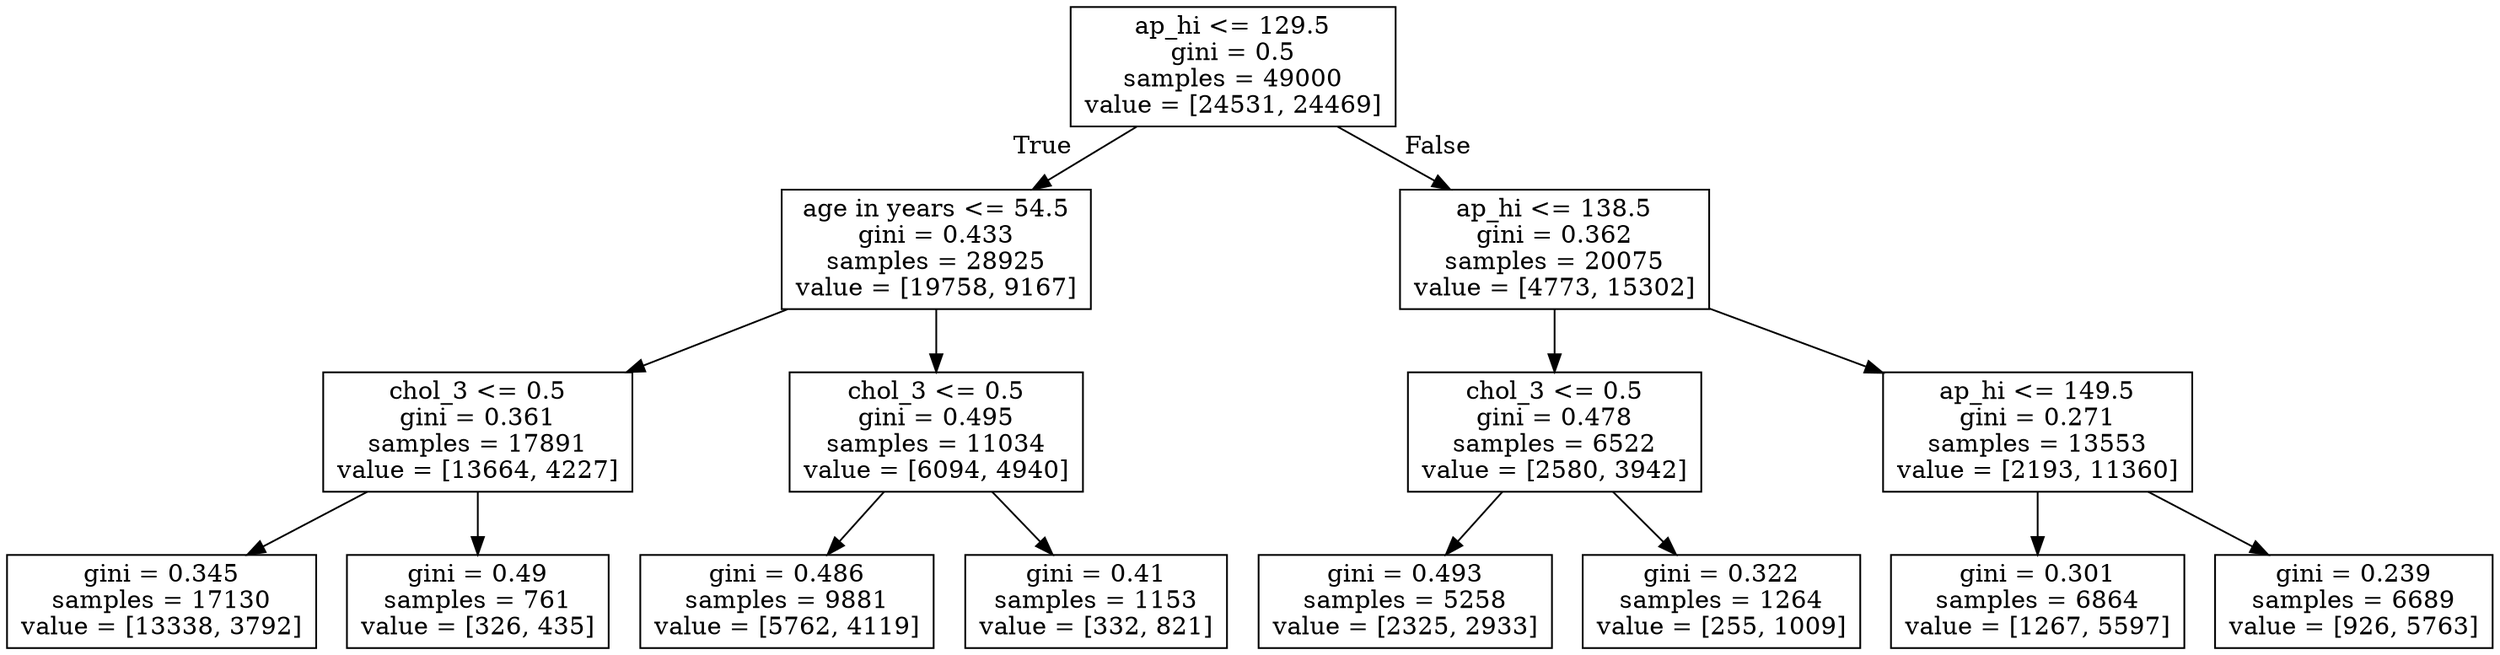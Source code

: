 digraph Tree {
node [shape=box] ;
0 [label="ap_hi <= 129.5\ngini = 0.5\nsamples = 49000\nvalue = [24531, 24469]"] ;
1 [label="age in years <= 54.5\ngini = 0.433\nsamples = 28925\nvalue = [19758, 9167]"] ;
0 -> 1 [labeldistance=2.5, labelangle=45, headlabel="True"] ;
2 [label="chol_3 <= 0.5\ngini = 0.361\nsamples = 17891\nvalue = [13664, 4227]"] ;
1 -> 2 ;
3 [label="gini = 0.345\nsamples = 17130\nvalue = [13338, 3792]"] ;
2 -> 3 ;
4 [label="gini = 0.49\nsamples = 761\nvalue = [326, 435]"] ;
2 -> 4 ;
5 [label="chol_3 <= 0.5\ngini = 0.495\nsamples = 11034\nvalue = [6094, 4940]"] ;
1 -> 5 ;
6 [label="gini = 0.486\nsamples = 9881\nvalue = [5762, 4119]"] ;
5 -> 6 ;
7 [label="gini = 0.41\nsamples = 1153\nvalue = [332, 821]"] ;
5 -> 7 ;
8 [label="ap_hi <= 138.5\ngini = 0.362\nsamples = 20075\nvalue = [4773, 15302]"] ;
0 -> 8 [labeldistance=2.5, labelangle=-45, headlabel="False"] ;
9 [label="chol_3 <= 0.5\ngini = 0.478\nsamples = 6522\nvalue = [2580, 3942]"] ;
8 -> 9 ;
10 [label="gini = 0.493\nsamples = 5258\nvalue = [2325, 2933]"] ;
9 -> 10 ;
11 [label="gini = 0.322\nsamples = 1264\nvalue = [255, 1009]"] ;
9 -> 11 ;
12 [label="ap_hi <= 149.5\ngini = 0.271\nsamples = 13553\nvalue = [2193, 11360]"] ;
8 -> 12 ;
13 [label="gini = 0.301\nsamples = 6864\nvalue = [1267, 5597]"] ;
12 -> 13 ;
14 [label="gini = 0.239\nsamples = 6689\nvalue = [926, 5763]"] ;
12 -> 14 ;
}